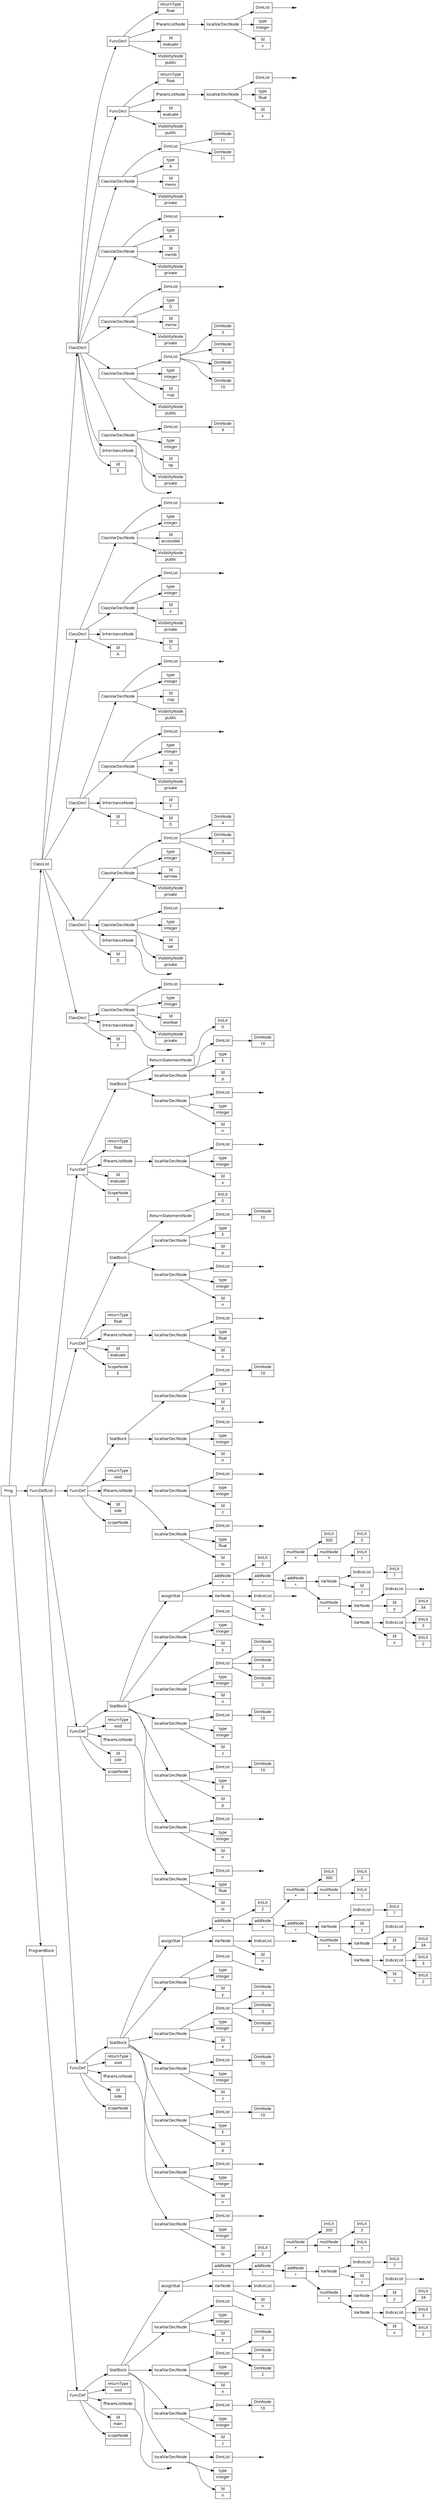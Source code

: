 digraph AST {
node [shape=record];
 node [fontname=Sans];charset="UTF-8" splines=true splines=spline rankdir =LR ordering="out"
1[label="scopeNode| "];
none3[shape="point"];
4[label="fParamListNode"];
4->none3;
5[label="returnType|void"];
7[label="Id|n"];
8[label="type|integer"];
none10[shape="point"];
11[label="DimList"];
11->none10;
12[label="localVarDeclNode"];
12->11;
12->8;
12->7;
13[label="Id|z"];
14[label="type|integer"];
16[label="DimNode|10"];
17[label="DimList"];
17->16;
18[label="localVarDeclNode"];
18->17;
18->14;
18->13;
19[label="Id|x"];
20[label="type|integer"];
22[label="DimNode|2"];
23[label="DimNode|3"];
24[label="DimNode|3"];
25[label="DimList"];
25->24;
25->23;
25->22;
26[label="localVarDeclNode"];
26->25;
26->20;
26->19;
27[label="Id|y"];
28[label="type|integer"];
none30[shape="point"];
31[label="DimList"];
31->none30;
32[label="localVarDeclNode"];
32->31;
32->28;
32->27;
33[label="Id|n"];
none35[shape="point"];
36[label="IndiceList"];
36->none35;
37[label="VarNode"];
37->36;
37->33;
38[label="Id|x"];
40[label="IntLit|2"];
41[label="IntLit|3"];
42[label="IntLit|34"];
43[label="IndiceList"];
43->42;
43->41;
43->40;
44[label="VarNode"];
44->43;
44->38;
45[label="multNode|*"];
46[label="Id|y"];
none48[shape="point"];
49[label="IndiceList"];
49->none48;
50[label="VarNode"];
50->49;
50->46;
45->50;
45->44;
51[label="addNode|+"];
52[label="Id|z"];
54[label="IntLit|7"];
55[label="IndiceList"];
55->54;
56[label="VarNode"];
56->55;
56->52;
51->56;
51->45;
57[label="addNode|+"];
58[label="IntLit|1"];
59[label="multNode|*"];
60[label="IntLit|3"];
59->60;
59->58;
61[label="multNode|*"];
62[label="IntLit|300"];
61->62;
61->59;
57->61;
57->51;
63[label="addNode|+"];
64[label="IntLit|2"];
63->64;
63->57;
65[label="assignStat"];
65->63;
65->37;
66[label="StatBlock"];
66->65;
66->32;
66->26;
66->18;
66->12;
67[label="FuncDef"];
0[label="Id|main"];
67->66;
67->5;
67->4;
67->0;
67->1;
68[label="Id|F"];
none70[shape="point"];
71[label="InheritanceNode"];
71->none70;
72[label="VisibilityNode|private"];
73[label="Id|wordvar"];
74[label="type|integer"];
none76[shape="point"];
77[label="DimList"];
77->none76;
78[label="ClassVarDeclNode"];
78->77;
78->74;
78->73;
78->72;
79[label="ClassDecl"];
79->78;
79->71;
79->68;
80[label="Id|D"];
none82[shape="point"];
83[label="InheritanceNode"];
83->none82;
84[label="VisibilityNode|private"];
85[label="Id|var"];
86[label="type|integer"];
none88[shape="point"];
89[label="DimList"];
89->none88;
90[label="ClassVarDeclNode"];
90->89;
90->86;
90->85;
90->84;
91[label="VisibilityNode|private"];
92[label="Id|varnew"];
93[label="type|integer"];
95[label="DimNode|2"];
96[label="DimNode|3"];
97[label="DimNode|4"];
98[label="DimList"];
98->97;
98->96;
98->95;
99[label="ClassVarDeclNode"];
99->98;
99->93;
99->92;
99->91;
100[label="ClassDecl"];
100->99;
100->90;
100->83;
100->80;
101[label="Id|C"];
103[label="Id|D"];
104[label="Id|F"];
105[label="InheritanceNode"];
105->104;
105->103;
106[label="VisibilityNode|private"];
107[label="Id|op"];
108[label="type|integer"];
none110[shape="point"];
111[label="DimList"];
111->none110;
112[label="ClassVarDeclNode"];
112->111;
112->108;
112->107;
112->106;
113[label="VisibilityNode|public"];
114[label="Id|nop"];
115[label="type|integer"];
none117[shape="point"];
118[label="DimList"];
118->none117;
119[label="ClassVarDeclNode"];
119->118;
119->115;
119->114;
119->113;
120[label="ClassDecl"];
120->119;
120->112;
120->105;
120->101;
121[label="Id|A"];
123[label="Id|C"];
124[label="InheritanceNode"];
124->123;
125[label="VisibilityNode|private"];
126[label="Id|x"];
127[label="type|integer"];
none129[shape="point"];
130[label="DimList"];
130->none129;
131[label="ClassVarDeclNode"];
131->130;
131->127;
131->126;
131->125;
132[label="VisibilityNode|public"];
133[label="Id|accessible"];
134[label="type|integer"];
none136[shape="point"];
137[label="DimList"];
137->none136;
138[label="ClassVarDeclNode"];
138->137;
138->134;
138->133;
138->132;
139[label="ClassDecl"];
139->138;
139->131;
139->124;
139->121;
140[label="Id|E"];
none142[shape="point"];
143[label="InheritanceNode"];
143->none142;
144[label="VisibilityNode|private"];
145[label="Id|op"];
146[label="type|integer"];
148[label="DimNode|9"];
149[label="DimList"];
149->148;
150[label="ClassVarDeclNode"];
150->149;
150->146;
150->145;
150->144;
151[label="VisibilityNode|public"];
152[label="Id|nop"];
153[label="type|integer"];
155[label="DimNode|10"];
156[label="DimNode|4"];
157[label="DimNode|3"];
158[label="DimNode|3"];
159[label="DimList"];
159->158;
159->157;
159->156;
159->155;
160[label="ClassVarDeclNode"];
160->159;
160->153;
160->152;
160->151;
161[label="VisibilityNode|private"];
162[label="Id|mema"];
163[label="type|D"];
none165[shape="point"];
166[label="DimList"];
166->none165;
167[label="ClassVarDeclNode"];
167->166;
167->163;
167->162;
167->161;
168[label="VisibilityNode|private"];
169[label="Id|memb"];
170[label="type|A"];
none172[shape="point"];
173[label="DimList"];
173->none172;
174[label="ClassVarDeclNode"];
174->173;
174->170;
174->169;
174->168;
175[label="VisibilityNode|private"];
176[label="Id|memc"];
177[label="type|A"];
179[label="DimNode|11"];
180[label="DimNode|11"];
181[label="DimList"];
181->180;
181->179;
182[label="ClassVarDeclNode"];
182->181;
182->177;
182->176;
182->175;
183[label="VisibilityNode|public"];
184[label="Id|evaluate"];
186[label="Id|x"];
187[label="type|float"];
none189[shape="point"];
190[label="DimList"];
190->none189;
191[label="localVarDeclNode"];
191->190;
191->187;
191->186;
192[label="fParamListNode"];
192->191;
193[label="returnType|float"];
194[label="FuncDecl"];
194->193;
194->192;
194->184;
194->183;
195[label="VisibilityNode|public"];
196[label="Id|evaluate"];
198[label="Id|x"];
199[label="type|integer"];
none201[shape="point"];
202[label="DimList"];
202->none201;
203[label="localVarDeclNode"];
203->202;
203->199;
203->198;
204[label="fParamListNode"];
204->203;
205[label="returnType|float"];
206[label="FuncDecl"];
206->205;
206->204;
206->196;
206->195;
207[label="ClassDecl"];
207->206;
207->194;
207->182;
207->174;
207->167;
207->160;
207->150;
207->143;
207->140;
209[label="scopeNode| "];
211[label="Id|io"];
212[label="type|integer"];
none214[shape="point"];
215[label="DimList"];
215->none214;
216[label="localVarDeclNode"];
216->215;
216->212;
216->211;
217[label="fParamListNode"];
217->216;
218[label="returnType|void"];
220[label="Id|n"];
221[label="type|integer"];
none223[shape="point"];
224[label="DimList"];
224->none223;
225[label="localVarDeclNode"];
225->224;
225->221;
225->220;
226[label="Id|p"];
227[label="type|E"];
229[label="DimNode|10"];
230[label="DimList"];
230->229;
231[label="localVarDeclNode"];
231->230;
231->227;
231->226;
232[label="Id|z"];
233[label="type|integer"];
235[label="DimNode|10"];
236[label="DimList"];
236->235;
237[label="localVarDeclNode"];
237->236;
237->233;
237->232;
238[label="Id|x"];
239[label="type|integer"];
241[label="DimNode|2"];
242[label="DimNode|3"];
243[label="DimNode|3"];
244[label="DimList"];
244->243;
244->242;
244->241;
245[label="localVarDeclNode"];
245->244;
245->239;
245->238;
246[label="Id|y"];
247[label="type|integer"];
none249[shape="point"];
250[label="DimList"];
250->none249;
251[label="localVarDeclNode"];
251->250;
251->247;
251->246;
252[label="Id|n"];
none254[shape="point"];
255[label="IndiceList"];
255->none254;
256[label="VarNode"];
256->255;
256->252;
257[label="Id|x"];
259[label="IntLit|2"];
260[label="IntLit|3"];
261[label="IntLit|34"];
262[label="IndiceList"];
262->261;
262->260;
262->259;
263[label="VarNode"];
263->262;
263->257;
264[label="multNode|*"];
265[label="Id|y"];
none267[shape="point"];
268[label="IndiceList"];
268->none267;
269[label="VarNode"];
269->268;
269->265;
264->269;
264->263;
270[label="addNode|+"];
271[label="Id|z"];
273[label="IntLit|7"];
274[label="IndiceList"];
274->273;
275[label="VarNode"];
275->274;
275->271;
270->275;
270->264;
276[label="addNode|+"];
277[label="IntLit|1"];
278[label="multNode|*"];
279[label="IntLit|3"];
278->279;
278->277;
280[label="multNode|*"];
281[label="IntLit|300"];
280->281;
280->278;
276->280;
276->270;
282[label="addNode|+"];
283[label="IntLit|2"];
282->283;
282->276;
284[label="assignStat"];
284->282;
284->256;
285[label="StatBlock"];
285->284;
285->251;
285->245;
285->237;
285->231;
285->225;
286[label="FuncDef"];
208[label="Id|side"];
286->285;
286->218;
286->217;
286->208;
286->209;
288[label="scopeNode| "];
290[label="Id|io"];
291[label="type|float"];
none293[shape="point"];
294[label="DimList"];
294->none293;
295[label="localVarDeclNode"];
295->294;
295->291;
295->290;
296[label="fParamListNode"];
296->295;
297[label="returnType|void"];
299[label="Id|n"];
300[label="type|integer"];
none302[shape="point"];
303[label="DimList"];
303->none302;
304[label="localVarDeclNode"];
304->303;
304->300;
304->299;
305[label="Id|p"];
306[label="type|E"];
308[label="DimNode|10"];
309[label="DimList"];
309->308;
310[label="localVarDeclNode"];
310->309;
310->306;
310->305;
311[label="Id|z"];
312[label="type|integer"];
314[label="DimNode|10"];
315[label="DimList"];
315->314;
316[label="localVarDeclNode"];
316->315;
316->312;
316->311;
317[label="Id|x"];
318[label="type|integer"];
320[label="DimNode|2"];
321[label="DimNode|3"];
322[label="DimNode|3"];
323[label="DimList"];
323->322;
323->321;
323->320;
324[label="localVarDeclNode"];
324->323;
324->318;
324->317;
325[label="Id|y"];
326[label="type|integer"];
none328[shape="point"];
329[label="DimList"];
329->none328;
330[label="localVarDeclNode"];
330->329;
330->326;
330->325;
331[label="Id|n"];
none333[shape="point"];
334[label="IndiceList"];
334->none333;
335[label="VarNode"];
335->334;
335->331;
336[label="Id|x"];
338[label="IntLit|2"];
339[label="IntLit|3"];
340[label="IntLit|34"];
341[label="IndiceList"];
341->340;
341->339;
341->338;
342[label="VarNode"];
342->341;
342->336;
343[label="multNode|*"];
344[label="Id|y"];
none346[shape="point"];
347[label="IndiceList"];
347->none346;
348[label="VarNode"];
348->347;
348->344;
343->348;
343->342;
349[label="addNode|+"];
350[label="Id|z"];
352[label="IntLit|7"];
353[label="IndiceList"];
353->352;
354[label="VarNode"];
354->353;
354->350;
349->354;
349->343;
355[label="addNode|+"];
356[label="IntLit|1"];
357[label="multNode|*"];
358[label="IntLit|3"];
357->358;
357->356;
359[label="multNode|*"];
360[label="IntLit|300"];
359->360;
359->357;
355->359;
355->349;
361[label="addNode|+"];
362[label="IntLit|2"];
361->362;
361->355;
363[label="assignStat"];
363->361;
363->335;
364[label="StatBlock"];
364->363;
364->330;
364->324;
364->316;
364->310;
364->304;
365[label="FuncDef"];
287[label="Id|side"];
365->364;
365->297;
365->296;
365->287;
365->288;
367[label="scopeNode| "];
369[label="Id|io"];
370[label="type|float"];
none372[shape="point"];
373[label="DimList"];
373->none372;
374[label="localVarDeclNode"];
374->373;
374->370;
374->369;
375[label="Id|z"];
376[label="type|integer"];
none378[shape="point"];
379[label="DimList"];
379->none378;
380[label="localVarDeclNode"];
380->379;
380->376;
380->375;
381[label="fParamListNode"];
381->380;
381->374;
382[label="returnType|void"];
384[label="Id|n"];
385[label="type|integer"];
none387[shape="point"];
388[label="DimList"];
388->none387;
389[label="localVarDeclNode"];
389->388;
389->385;
389->384;
390[label="Id|p"];
391[label="type|E"];
393[label="DimNode|10"];
394[label="DimList"];
394->393;
395[label="localVarDeclNode"];
395->394;
395->391;
395->390;
396[label="StatBlock"];
396->395;
396->389;
397[label="FuncDef"];
366[label="Id|side"];
397->396;
397->382;
397->381;
397->366;
397->367;
399[label="Id|evaluate"];
401[label="Id|x"];
402[label="type|float"];
none404[shape="point"];
405[label="DimList"];
405->none404;
406[label="localVarDeclNode"];
406->405;
406->402;
406->401;
407[label="fParamListNode"];
407->406;
408[label="returnType|float"];
410[label="Id|n"];
411[label="type|integer"];
none413[shape="point"];
414[label="DimList"];
414->none413;
415[label="localVarDeclNode"];
415->414;
415->411;
415->410;
416[label="Id|p"];
417[label="type|E"];
419[label="DimNode|10"];
420[label="DimList"];
420->419;
421[label="localVarDeclNode"];
421->420;
421->417;
421->416;
422[label="IntLit|0"];
423[label="ReturnStatementNode"];
423->422;
424[label="StatBlock"];
424->423;
424->421;
424->415;
425[label="FuncDef"];
398[label="ScopeNode|E"];
425->424;
425->408;
425->407;
425->399;
425->398;
427[label="Id|evaluate"];
429[label="Id|x"];
430[label="type|integer"];
none432[shape="point"];
433[label="DimList"];
433->none432;
434[label="localVarDeclNode"];
434->433;
434->430;
434->429;
435[label="fParamListNode"];
435->434;
436[label="returnType|float"];
438[label="Id|n"];
439[label="type|integer"];
none441[shape="point"];
442[label="DimList"];
442->none441;
443[label="localVarDeclNode"];
443->442;
443->439;
443->438;
444[label="Id|p"];
445[label="type|E"];
447[label="DimNode|10"];
448[label="DimList"];
448->447;
449[label="localVarDeclNode"];
449->448;
449->445;
449->444;
450[label="IntLit|0"];
451[label="ReturnStatementNode"];
451->450;
452[label="StatBlock"];
452->451;
452->449;
452->443;
453[label="FuncDef"];
426[label="ScopeNode|E"];
453->452;
453->436;
453->435;
453->427;
453->426;
454[label="ClassList"];
455[label="FuncDeflList"];
456[label="Prog"];
457[label="ProgramBlock"];
455->453;
455->425;
455->397;
455->365;
455->286;
454->207;
454->139;
454->120;
454->100;
454->79;
457->67;
456->454;
456->455;
456->457;
}